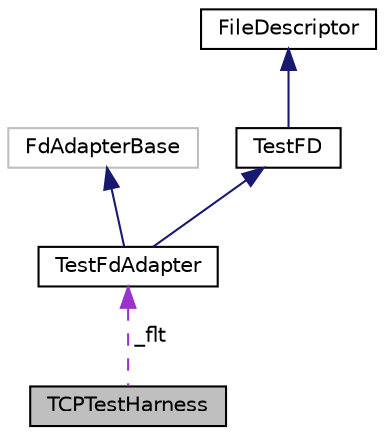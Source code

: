 digraph "TCPTestHarness"
{
 // LATEX_PDF_SIZE
  edge [fontname="Helvetica",fontsize="10",labelfontname="Helvetica",labelfontsize="10"];
  node [fontname="Helvetica",fontsize="10",shape=record];
  Node1 [label="TCPTestHarness",height=0.2,width=0.4,color="black", fillcolor="grey75", style="filled", fontcolor="black",tooltip="Test adapter for TCPConnection"];
  Node2 -> Node1 [dir="back",color="darkorchid3",fontsize="10",style="dashed",label=" _flt" ,fontname="Helvetica"];
  Node2 [label="TestFdAdapter",height=0.2,width=0.4,color="black", fillcolor="white", style="filled",URL="$classTestFdAdapter.html",tooltip="An FdAdapterBase that writes to a TestFD. Does not (need to) support reading."];
  Node3 -> Node2 [dir="back",color="midnightblue",fontsize="10",style="solid",fontname="Helvetica"];
  Node3 [label="FdAdapterBase",height=0.2,width=0.4,color="grey75", fillcolor="white", style="filled",tooltip=" "];
  Node4 -> Node2 [dir="back",color="midnightblue",fontsize="10",style="solid",fontname="Helvetica"];
  Node4 [label="TestFD",height=0.2,width=0.4,color="black", fillcolor="white", style="filled",URL="$classTestFD.html",tooltip="A wrapper class for a SOCK_SEQPACKET Unix-domain socket, for use by TCPTestHarness"];
  Node5 -> Node4 [dir="back",color="midnightblue",fontsize="10",style="solid",fontname="Helvetica"];
  Node5 [label="FileDescriptor",height=0.2,width=0.4,color="black", fillcolor="white", style="filled",URL="$classFileDescriptor.html",tooltip="A reference-counted handle to a file descriptor"];
}
